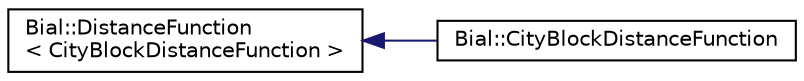 digraph "Graphical Class Hierarchy"
{
  edge [fontname="Helvetica",fontsize="10",labelfontname="Helvetica",labelfontsize="10"];
  node [fontname="Helvetica",fontsize="10",shape=record];
  rankdir="LR";
  Node1 [label="Bial::DistanceFunction\l\< CityBlockDistanceFunction \>",height=0.2,width=0.4,color="black", fillcolor="white", style="filled",URL="$class_bial_1_1_distance_function.html"];
  Node1 -> Node2 [dir="back",color="midnightblue",fontsize="10",style="solid",fontname="Helvetica"];
  Node2 [label="Bial::CityBlockDistanceFunction",height=0.2,width=0.4,color="black", fillcolor="white", style="filled",URL="$class_bial_1_1_city_block_distance_function.html"];
}
